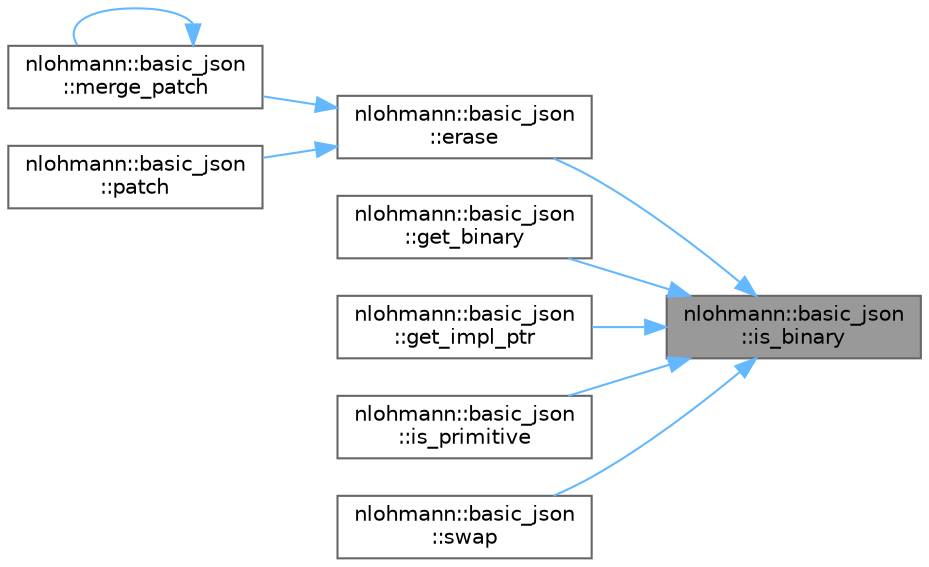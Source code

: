 digraph "nlohmann::basic_json::is_binary"
{
 // LATEX_PDF_SIZE
  bgcolor="transparent";
  edge [fontname=Helvetica,fontsize=10,labelfontname=Helvetica,labelfontsize=10];
  node [fontname=Helvetica,fontsize=10,shape=box,height=0.2,width=0.4];
  rankdir="RL";
  Node1 [label="nlohmann::basic_json\l::is_binary",height=0.2,width=0.4,color="gray40", fillcolor="grey60", style="filled", fontcolor="black",tooltip="return whether value is a binary array"];
  Node1 -> Node2 [dir="back",color="steelblue1",style="solid"];
  Node2 [label="nlohmann::basic_json\l::erase",height=0.2,width=0.4,color="grey40", fillcolor="white", style="filled",URL="$a01659.html#a494632b69bbe1d0153d3bedad0901b8e",tooltip="remove element given an iterator"];
  Node2 -> Node3 [dir="back",color="steelblue1",style="solid"];
  Node3 [label="nlohmann::basic_json\l::merge_patch",height=0.2,width=0.4,color="grey40", fillcolor="white", style="filled",URL="$a01659.html#a844a77cb154752d12118f10af26d54cb",tooltip="applies a JSON Merge Patch"];
  Node3 -> Node3 [dir="back",color="steelblue1",style="solid"];
  Node2 -> Node4 [dir="back",color="steelblue1",style="solid"];
  Node4 [label="nlohmann::basic_json\l::patch",height=0.2,width=0.4,color="grey40", fillcolor="white", style="filled",URL="$a01659.html#adcc786998f220a5b3083ee8a37c4553e",tooltip="applies a JSON patch"];
  Node1 -> Node5 [dir="back",color="steelblue1",style="solid"];
  Node5 [label="nlohmann::basic_json\l::get_binary",height=0.2,width=0.4,color="grey40", fillcolor="white", style="filled",URL="$a01659.html#a23c2e02101cc62e1aec1d6ddaef0e340",tooltip=" "];
  Node1 -> Node6 [dir="back",color="steelblue1",style="solid"];
  Node6 [label="nlohmann::basic_json\l::get_impl_ptr",height=0.2,width=0.4,color="grey40", fillcolor="white", style="filled",URL="$a01659.html#aee33e2ca6e1c75542369e2e14a8478ea",tooltip="get a pointer to the value (binary)"];
  Node1 -> Node7 [dir="back",color="steelblue1",style="solid"];
  Node7 [label="nlohmann::basic_json\l::is_primitive",height=0.2,width=0.4,color="grey40", fillcolor="white", style="filled",URL="$a01659.html#a548d2d4013da24e7d7510d90febc80c4",tooltip="return whether type is primitive"];
  Node1 -> Node8 [dir="back",color="steelblue1",style="solid"];
  Node8 [label="nlohmann::basic_json\l::swap",height=0.2,width=0.4,color="grey40", fillcolor="white", style="filled",URL="$a01659.html#aa242e339ebc7583e114f2167a83f8c90",tooltip="exchanges the values"];
}
